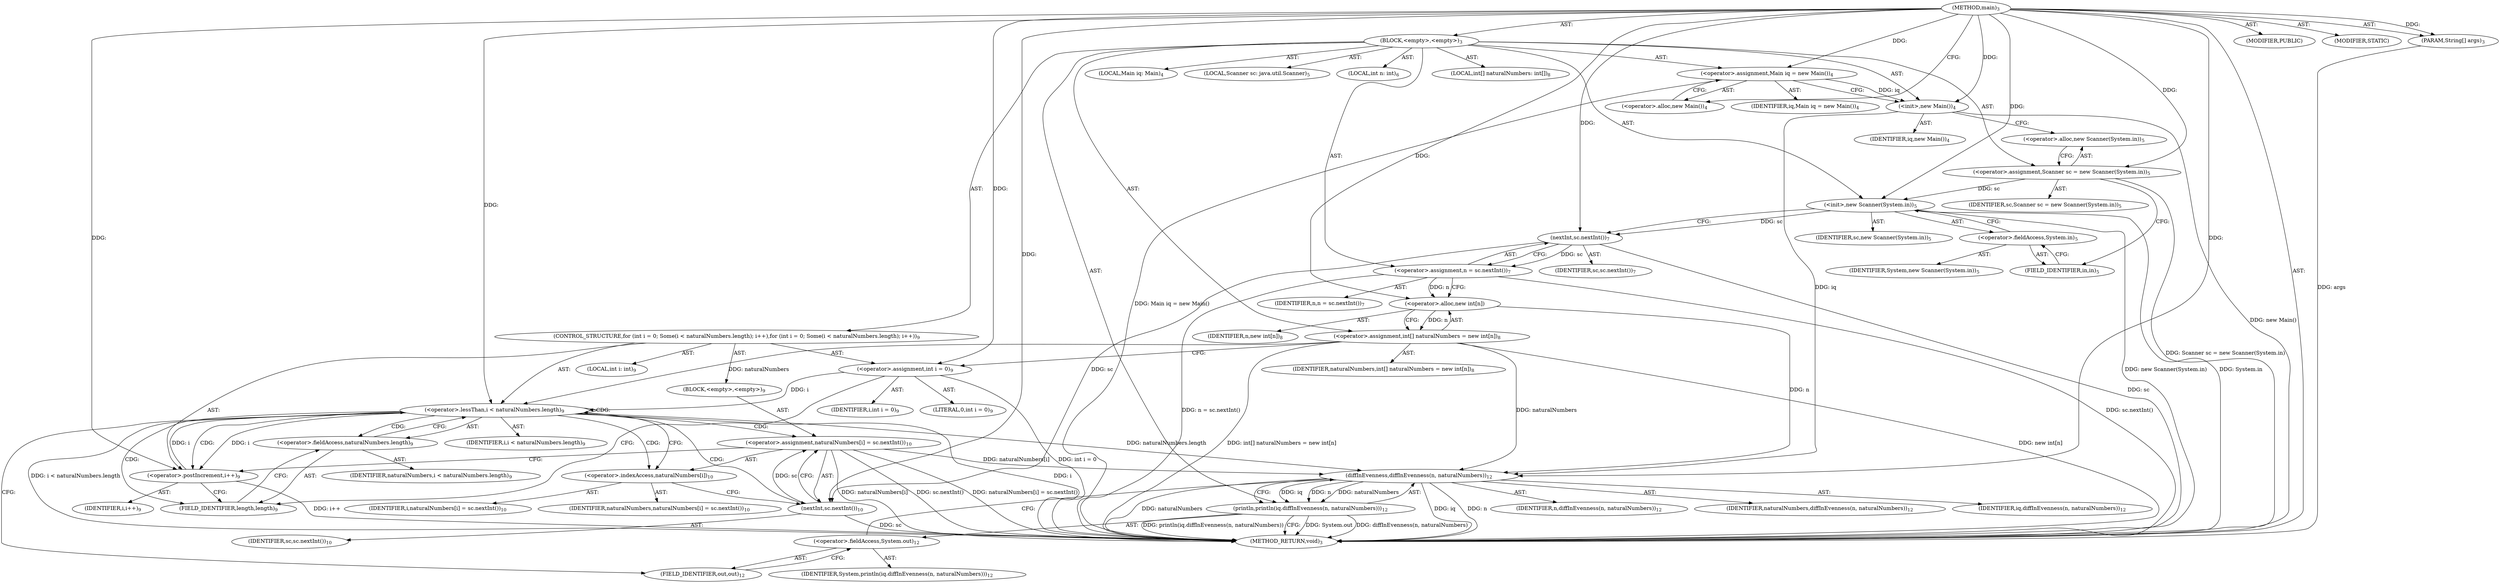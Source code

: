 digraph "main" {  
"21" [label = <(METHOD,main)<SUB>3</SUB>> ]
"22" [label = <(PARAM,String[] args)<SUB>3</SUB>> ]
"23" [label = <(BLOCK,&lt;empty&gt;,&lt;empty&gt;)<SUB>3</SUB>> ]
"4" [label = <(LOCAL,Main iq: Main)<SUB>4</SUB>> ]
"24" [label = <(&lt;operator&gt;.assignment,Main iq = new Main())<SUB>4</SUB>> ]
"25" [label = <(IDENTIFIER,iq,Main iq = new Main())<SUB>4</SUB>> ]
"26" [label = <(&lt;operator&gt;.alloc,new Main())<SUB>4</SUB>> ]
"27" [label = <(&lt;init&gt;,new Main())<SUB>4</SUB>> ]
"3" [label = <(IDENTIFIER,iq,new Main())<SUB>4</SUB>> ]
"6" [label = <(LOCAL,Scanner sc: java.util.Scanner)<SUB>5</SUB>> ]
"28" [label = <(&lt;operator&gt;.assignment,Scanner sc = new Scanner(System.in))<SUB>5</SUB>> ]
"29" [label = <(IDENTIFIER,sc,Scanner sc = new Scanner(System.in))<SUB>5</SUB>> ]
"30" [label = <(&lt;operator&gt;.alloc,new Scanner(System.in))<SUB>5</SUB>> ]
"31" [label = <(&lt;init&gt;,new Scanner(System.in))<SUB>5</SUB>> ]
"5" [label = <(IDENTIFIER,sc,new Scanner(System.in))<SUB>5</SUB>> ]
"32" [label = <(&lt;operator&gt;.fieldAccess,System.in)<SUB>5</SUB>> ]
"33" [label = <(IDENTIFIER,System,new Scanner(System.in))<SUB>5</SUB>> ]
"34" [label = <(FIELD_IDENTIFIER,in,in)<SUB>5</SUB>> ]
"35" [label = <(LOCAL,int n: int)<SUB>6</SUB>> ]
"36" [label = <(&lt;operator&gt;.assignment,n = sc.nextInt())<SUB>7</SUB>> ]
"37" [label = <(IDENTIFIER,n,n = sc.nextInt())<SUB>7</SUB>> ]
"38" [label = <(nextInt,sc.nextInt())<SUB>7</SUB>> ]
"39" [label = <(IDENTIFIER,sc,sc.nextInt())<SUB>7</SUB>> ]
"40" [label = <(LOCAL,int[] naturalNumbers: int[])<SUB>8</SUB>> ]
"41" [label = <(&lt;operator&gt;.assignment,int[] naturalNumbers = new int[n])<SUB>8</SUB>> ]
"42" [label = <(IDENTIFIER,naturalNumbers,int[] naturalNumbers = new int[n])<SUB>8</SUB>> ]
"43" [label = <(&lt;operator&gt;.alloc,new int[n])> ]
"44" [label = <(IDENTIFIER,n,new int[n])<SUB>8</SUB>> ]
"45" [label = <(CONTROL_STRUCTURE,for (int i = 0; Some(i &lt; naturalNumbers.length); i++),for (int i = 0; Some(i &lt; naturalNumbers.length); i++))<SUB>9</SUB>> ]
"46" [label = <(LOCAL,int i: int)<SUB>9</SUB>> ]
"47" [label = <(&lt;operator&gt;.assignment,int i = 0)<SUB>9</SUB>> ]
"48" [label = <(IDENTIFIER,i,int i = 0)<SUB>9</SUB>> ]
"49" [label = <(LITERAL,0,int i = 0)<SUB>9</SUB>> ]
"50" [label = <(&lt;operator&gt;.lessThan,i &lt; naturalNumbers.length)<SUB>9</SUB>> ]
"51" [label = <(IDENTIFIER,i,i &lt; naturalNumbers.length)<SUB>9</SUB>> ]
"52" [label = <(&lt;operator&gt;.fieldAccess,naturalNumbers.length)<SUB>9</SUB>> ]
"53" [label = <(IDENTIFIER,naturalNumbers,i &lt; naturalNumbers.length)<SUB>9</SUB>> ]
"54" [label = <(FIELD_IDENTIFIER,length,length)<SUB>9</SUB>> ]
"55" [label = <(&lt;operator&gt;.postIncrement,i++)<SUB>9</SUB>> ]
"56" [label = <(IDENTIFIER,i,i++)<SUB>9</SUB>> ]
"57" [label = <(BLOCK,&lt;empty&gt;,&lt;empty&gt;)<SUB>9</SUB>> ]
"58" [label = <(&lt;operator&gt;.assignment,naturalNumbers[i] = sc.nextInt())<SUB>10</SUB>> ]
"59" [label = <(&lt;operator&gt;.indexAccess,naturalNumbers[i])<SUB>10</SUB>> ]
"60" [label = <(IDENTIFIER,naturalNumbers,naturalNumbers[i] = sc.nextInt())<SUB>10</SUB>> ]
"61" [label = <(IDENTIFIER,i,naturalNumbers[i] = sc.nextInt())<SUB>10</SUB>> ]
"62" [label = <(nextInt,sc.nextInt())<SUB>10</SUB>> ]
"63" [label = <(IDENTIFIER,sc,sc.nextInt())<SUB>10</SUB>> ]
"64" [label = <(println,println(iq.diffInEvenness(n, naturalNumbers)))<SUB>12</SUB>> ]
"65" [label = <(&lt;operator&gt;.fieldAccess,System.out)<SUB>12</SUB>> ]
"66" [label = <(IDENTIFIER,System,println(iq.diffInEvenness(n, naturalNumbers)))<SUB>12</SUB>> ]
"67" [label = <(FIELD_IDENTIFIER,out,out)<SUB>12</SUB>> ]
"68" [label = <(diffInEvenness,diffInEvenness(n, naturalNumbers))<SUB>12</SUB>> ]
"69" [label = <(IDENTIFIER,iq,diffInEvenness(n, naturalNumbers))<SUB>12</SUB>> ]
"70" [label = <(IDENTIFIER,n,diffInEvenness(n, naturalNumbers))<SUB>12</SUB>> ]
"71" [label = <(IDENTIFIER,naturalNumbers,diffInEvenness(n, naturalNumbers))<SUB>12</SUB>> ]
"72" [label = <(MODIFIER,PUBLIC)> ]
"73" [label = <(MODIFIER,STATIC)> ]
"74" [label = <(METHOD_RETURN,void)<SUB>3</SUB>> ]
  "21" -> "22"  [ label = "AST: "] 
  "21" -> "23"  [ label = "AST: "] 
  "21" -> "72"  [ label = "AST: "] 
  "21" -> "73"  [ label = "AST: "] 
  "21" -> "74"  [ label = "AST: "] 
  "23" -> "4"  [ label = "AST: "] 
  "23" -> "24"  [ label = "AST: "] 
  "23" -> "27"  [ label = "AST: "] 
  "23" -> "6"  [ label = "AST: "] 
  "23" -> "28"  [ label = "AST: "] 
  "23" -> "31"  [ label = "AST: "] 
  "23" -> "35"  [ label = "AST: "] 
  "23" -> "36"  [ label = "AST: "] 
  "23" -> "40"  [ label = "AST: "] 
  "23" -> "41"  [ label = "AST: "] 
  "23" -> "45"  [ label = "AST: "] 
  "23" -> "64"  [ label = "AST: "] 
  "24" -> "25"  [ label = "AST: "] 
  "24" -> "26"  [ label = "AST: "] 
  "27" -> "3"  [ label = "AST: "] 
  "28" -> "29"  [ label = "AST: "] 
  "28" -> "30"  [ label = "AST: "] 
  "31" -> "5"  [ label = "AST: "] 
  "31" -> "32"  [ label = "AST: "] 
  "32" -> "33"  [ label = "AST: "] 
  "32" -> "34"  [ label = "AST: "] 
  "36" -> "37"  [ label = "AST: "] 
  "36" -> "38"  [ label = "AST: "] 
  "38" -> "39"  [ label = "AST: "] 
  "41" -> "42"  [ label = "AST: "] 
  "41" -> "43"  [ label = "AST: "] 
  "43" -> "44"  [ label = "AST: "] 
  "45" -> "46"  [ label = "AST: "] 
  "45" -> "47"  [ label = "AST: "] 
  "45" -> "50"  [ label = "AST: "] 
  "45" -> "55"  [ label = "AST: "] 
  "45" -> "57"  [ label = "AST: "] 
  "47" -> "48"  [ label = "AST: "] 
  "47" -> "49"  [ label = "AST: "] 
  "50" -> "51"  [ label = "AST: "] 
  "50" -> "52"  [ label = "AST: "] 
  "52" -> "53"  [ label = "AST: "] 
  "52" -> "54"  [ label = "AST: "] 
  "55" -> "56"  [ label = "AST: "] 
  "57" -> "58"  [ label = "AST: "] 
  "58" -> "59"  [ label = "AST: "] 
  "58" -> "62"  [ label = "AST: "] 
  "59" -> "60"  [ label = "AST: "] 
  "59" -> "61"  [ label = "AST: "] 
  "62" -> "63"  [ label = "AST: "] 
  "64" -> "65"  [ label = "AST: "] 
  "64" -> "68"  [ label = "AST: "] 
  "65" -> "66"  [ label = "AST: "] 
  "65" -> "67"  [ label = "AST: "] 
  "68" -> "69"  [ label = "AST: "] 
  "68" -> "70"  [ label = "AST: "] 
  "68" -> "71"  [ label = "AST: "] 
  "24" -> "27"  [ label = "CFG: "] 
  "27" -> "30"  [ label = "CFG: "] 
  "28" -> "34"  [ label = "CFG: "] 
  "31" -> "38"  [ label = "CFG: "] 
  "36" -> "43"  [ label = "CFG: "] 
  "41" -> "47"  [ label = "CFG: "] 
  "64" -> "74"  [ label = "CFG: "] 
  "26" -> "24"  [ label = "CFG: "] 
  "30" -> "28"  [ label = "CFG: "] 
  "32" -> "31"  [ label = "CFG: "] 
  "38" -> "36"  [ label = "CFG: "] 
  "43" -> "41"  [ label = "CFG: "] 
  "47" -> "54"  [ label = "CFG: "] 
  "50" -> "59"  [ label = "CFG: "] 
  "50" -> "67"  [ label = "CFG: "] 
  "55" -> "54"  [ label = "CFG: "] 
  "65" -> "68"  [ label = "CFG: "] 
  "68" -> "64"  [ label = "CFG: "] 
  "34" -> "32"  [ label = "CFG: "] 
  "52" -> "50"  [ label = "CFG: "] 
  "58" -> "55"  [ label = "CFG: "] 
  "67" -> "65"  [ label = "CFG: "] 
  "54" -> "52"  [ label = "CFG: "] 
  "59" -> "62"  [ label = "CFG: "] 
  "62" -> "58"  [ label = "CFG: "] 
  "21" -> "26"  [ label = "CFG: "] 
  "22" -> "74"  [ label = "DDG: args"] 
  "24" -> "74"  [ label = "DDG: Main iq = new Main()"] 
  "27" -> "74"  [ label = "DDG: new Main()"] 
  "28" -> "74"  [ label = "DDG: Scanner sc = new Scanner(System.in)"] 
  "31" -> "74"  [ label = "DDG: System.in"] 
  "31" -> "74"  [ label = "DDG: new Scanner(System.in)"] 
  "38" -> "74"  [ label = "DDG: sc"] 
  "36" -> "74"  [ label = "DDG: sc.nextInt()"] 
  "36" -> "74"  [ label = "DDG: n = sc.nextInt()"] 
  "41" -> "74"  [ label = "DDG: new int[n]"] 
  "41" -> "74"  [ label = "DDG: int[] naturalNumbers = new int[n]"] 
  "47" -> "74"  [ label = "DDG: int i = 0"] 
  "50" -> "74"  [ label = "DDG: i"] 
  "50" -> "74"  [ label = "DDG: i &lt; naturalNumbers.length"] 
  "64" -> "74"  [ label = "DDG: System.out"] 
  "68" -> "74"  [ label = "DDG: iq"] 
  "68" -> "74"  [ label = "DDG: n"] 
  "68" -> "74"  [ label = "DDG: naturalNumbers"] 
  "64" -> "74"  [ label = "DDG: diffInEvenness(n, naturalNumbers)"] 
  "64" -> "74"  [ label = "DDG: println(iq.diffInEvenness(n, naturalNumbers))"] 
  "58" -> "74"  [ label = "DDG: naturalNumbers[i]"] 
  "62" -> "74"  [ label = "DDG: sc"] 
  "58" -> "74"  [ label = "DDG: sc.nextInt()"] 
  "58" -> "74"  [ label = "DDG: naturalNumbers[i] = sc.nextInt()"] 
  "55" -> "74"  [ label = "DDG: i++"] 
  "21" -> "22"  [ label = "DDG: "] 
  "21" -> "24"  [ label = "DDG: "] 
  "21" -> "28"  [ label = "DDG: "] 
  "38" -> "36"  [ label = "DDG: sc"] 
  "43" -> "41"  [ label = "DDG: n"] 
  "24" -> "27"  [ label = "DDG: iq"] 
  "21" -> "27"  [ label = "DDG: "] 
  "28" -> "31"  [ label = "DDG: sc"] 
  "21" -> "31"  [ label = "DDG: "] 
  "21" -> "47"  [ label = "DDG: "] 
  "68" -> "64"  [ label = "DDG: iq"] 
  "68" -> "64"  [ label = "DDG: n"] 
  "68" -> "64"  [ label = "DDG: naturalNumbers"] 
  "31" -> "38"  [ label = "DDG: sc"] 
  "21" -> "38"  [ label = "DDG: "] 
  "36" -> "43"  [ label = "DDG: n"] 
  "21" -> "43"  [ label = "DDG: "] 
  "47" -> "50"  [ label = "DDG: i"] 
  "55" -> "50"  [ label = "DDG: i"] 
  "21" -> "50"  [ label = "DDG: "] 
  "41" -> "50"  [ label = "DDG: naturalNumbers"] 
  "50" -> "55"  [ label = "DDG: i"] 
  "21" -> "55"  [ label = "DDG: "] 
  "62" -> "58"  [ label = "DDG: sc"] 
  "27" -> "68"  [ label = "DDG: iq"] 
  "21" -> "68"  [ label = "DDG: "] 
  "43" -> "68"  [ label = "DDG: n"] 
  "41" -> "68"  [ label = "DDG: naturalNumbers"] 
  "50" -> "68"  [ label = "DDG: naturalNumbers.length"] 
  "58" -> "68"  [ label = "DDG: naturalNumbers[i]"] 
  "38" -> "62"  [ label = "DDG: sc"] 
  "21" -> "62"  [ label = "DDG: "] 
  "50" -> "58"  [ label = "CDG: "] 
  "50" -> "50"  [ label = "CDG: "] 
  "50" -> "59"  [ label = "CDG: "] 
  "50" -> "52"  [ label = "CDG: "] 
  "50" -> "55"  [ label = "CDG: "] 
  "50" -> "54"  [ label = "CDG: "] 
  "50" -> "62"  [ label = "CDG: "] 
}
